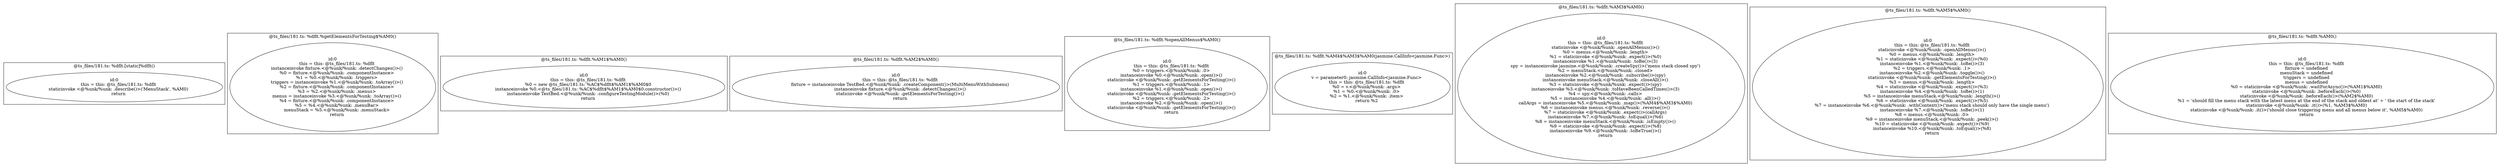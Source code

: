 digraph "181.ts" {
subgraph "cluster_@ts_files/181.ts: %dflt.[static]%dflt()" {
  label="@ts_files/181.ts: %dflt.[static]%dflt()";
  Node33740 [label="id:0
      this = this: @ts_files/181.ts: %dflt
      staticinvoke <@%unk/%unk: .describe()>('MenuStack', %AM0)
      return"];
}
subgraph "cluster_@ts_files/181.ts: %dflt.%getElementsForTesting$%AM0()" {
  label="@ts_files/181.ts: %dflt.%getElementsForTesting$%AM0()";
  Node45570 [label="id:0
      this = this: @ts_files/181.ts: %dflt
      instanceinvoke fixture.<@%unk/%unk: .detectChanges()>()
      %0 = fixture.<@%unk/%unk: .componentInstance>
      %1 = %0.<@%unk/%unk: .triggers>
      triggers = instanceinvoke %1.<@%unk/%unk: .toArray()>()
      %2 = fixture.<@%unk/%unk: .componentInstance>
      %3 = %2.<@%unk/%unk: .menus>
      menus = instanceinvoke %3.<@%unk/%unk: .toArray()>()
      %4 = fixture.<@%unk/%unk: .componentInstance>
      %5 = %4.<@%unk/%unk: .menuBar>
      menuStack = %5.<@%unk/%unk: .menuStack>
      return"];
}
subgraph "cluster_@ts_files/181.ts: %dflt.%AM1$%AM0()" {
  label="@ts_files/181.ts: %dflt.%AM1$%AM0()";
  Node25700 [label="id:0
      this = this: @ts_files/181.ts: %dflt
      %0 = new @ts_files/181.ts: %AC$%dflt$%AM1$%AM0$0
      instanceinvoke %0.<@ts_files/181.ts: %AC$%dflt$%AM1$%AM0$0.constructor()>()
      instanceinvoke TestBed.<@%unk/%unk: .configureTestingModule()>(%0)
      return"];
}
subgraph "cluster_@ts_files/181.ts: %dflt.%AM2$%AM0()" {
  label="@ts_files/181.ts: %dflt.%AM2$%AM0()";
  Node25710 [label="id:0
      this = this: @ts_files/181.ts: %dflt
      fixture = instanceinvoke TestBed.<@%unk/%unk: .createComponent()>(MultiMenuWithSubmenu)
      instanceinvoke fixture.<@%unk/%unk: .detectChanges()>()
      staticinvoke <@%unk/%unk: .getElementsForTesting()>()
      return"];
}
subgraph "cluster_@ts_files/181.ts: %dflt.%openAllMenus$%AM0()" {
  label="@ts_files/181.ts: %dflt.%openAllMenus$%AM0()";
  Node36140 [label="id:0
      this = this: @ts_files/181.ts: %dflt
      %0 = triggers.<@%unk/%unk: .0>
      instanceinvoke %0.<@%unk/%unk: .open()>()
      staticinvoke <@%unk/%unk: .getElementsForTesting()>()
      %1 = triggers.<@%unk/%unk: .1>
      instanceinvoke %1.<@%unk/%unk: .open()>()
      staticinvoke <@%unk/%unk: .getElementsForTesting()>()
      %2 = triggers.<@%unk/%unk: .2>
      instanceinvoke %2.<@%unk/%unk: .open()>()
      staticinvoke <@%unk/%unk: .getElementsForTesting()>()
      return"];
}
subgraph "cluster_@ts_files/181.ts: %dflt.%AM4$%AM3$%AM0(jasmine.CallInfo<jasmine.Func>)" {
  label="@ts_files/181.ts: %dflt.%AM4$%AM3$%AM0(jasmine.CallInfo<jasmine.Func>)";
  Node57110 [label="id:0
      v = parameter0: jasmine.CallInfo<jasmine.Func>
      this = this: @ts_files/181.ts: %dflt
      %0 = v.<@%unk/%unk: .args>
      %1 = %0.<@%unk/%unk: .0>
      %2 = %1.<@%unk/%unk: .item>
      return %2"];
}
subgraph "cluster_@ts_files/181.ts: %dflt.%AM3$%AM0()" {
  label="@ts_files/181.ts: %dflt.%AM3$%AM0()";
  Node25720 [label="id:0
      this = this: @ts_files/181.ts: %dflt
      staticinvoke <@%unk/%unk: .openAllMenus()>()
      %0 = menus.<@%unk/%unk: .length>
      %1 = staticinvoke <@%unk/%unk: .expect()>(%0)
      instanceinvoke %1.<@%unk/%unk: .toBe()>(3)
      spy = instanceinvoke jasmine.<@%unk/%unk: .createSpy()>('menu stack closed spy')
      %2 = menuStack.<@%unk/%unk: .closed>
      instanceinvoke %2.<@%unk/%unk: .subscribe()>(spy)
      instanceinvoke menuStack.<@%unk/%unk: .closeAll()>()
      %3 = staticinvoke <@%unk/%unk: .expect()>(spy)
      instanceinvoke %3.<@%unk/%unk: .toHaveBeenCalledTimes()>(3)
      %4 = spy.<@%unk/%unk: .calls>
      %5 = instanceinvoke %4.<@%unk/%unk: .all()>()
      callArgs = instanceinvoke %5.<@%unk/%unk: .map()>(%AM4$%AM3$%AM0)
      %6 = instanceinvoke menus.<@%unk/%unk: .reverse()>()
      %7 = staticinvoke <@%unk/%unk: .expect()>(callArgs)
      instanceinvoke %7.<@%unk/%unk: .toEqual()>(%6)
      %8 = instanceinvoke menuStack.<@%unk/%unk: .isEmpty()>()
      %9 = staticinvoke <@%unk/%unk: .expect()>(%8)
      instanceinvoke %9.<@%unk/%unk: .toBeTrue()>()
      return"];
}
subgraph "cluster_@ts_files/181.ts: %dflt.%AM5$%AM0()" {
  label="@ts_files/181.ts: %dflt.%AM5$%AM0()";
  Node25740 [label="id:0
      this = this: @ts_files/181.ts: %dflt
      staticinvoke <@%unk/%unk: .openAllMenus()>()
      %0 = menus.<@%unk/%unk: .length>
      %1 = staticinvoke <@%unk/%unk: .expect()>(%0)
      instanceinvoke %1.<@%unk/%unk: .toBe()>(3)
      %2 = triggers.<@%unk/%unk: .1>
      instanceinvoke %2.<@%unk/%unk: .toggle()>()
      staticinvoke <@%unk/%unk: .getElementsForTesting()>()
      %3 = menus.<@%unk/%unk: .length>
      %4 = staticinvoke <@%unk/%unk: .expect()>(%3)
      instanceinvoke %4.<@%unk/%unk: .toBe()>(1)
      %5 = instanceinvoke menuStack.<@%unk/%unk: .length()>()
      %6 = staticinvoke <@%unk/%unk: .expect()>(%5)
      %7 = instanceinvoke %6.<@%unk/%unk: .withContext()>('menu stack should only have the single menu')
      instanceinvoke %7.<@%unk/%unk: .toBe()>(1)
      %8 = menus.<@%unk/%unk: .0>
      %9 = instanceinvoke menuStack.<@%unk/%unk: .peek()>()
      %10 = staticinvoke <@%unk/%unk: .expect()>(%9)
      instanceinvoke %10.<@%unk/%unk: .toEqual()>(%8)
      return"];
}
subgraph "cluster_@ts_files/181.ts: %dflt.%AM0()" {
  label="@ts_files/181.ts: %dflt.%AM0()";
  Node23060 [label="id:0
      this = this: @ts_files/181.ts: %dflt
      fixture = undefined
      menuStack = undefined
      triggers = undefined
      menus = undefined
      %0 = staticinvoke <@%unk/%unk: .waitForAsync()>(%AM1$%AM0)
      staticinvoke <@%unk/%unk: .beforeEach()>(%0)
      staticinvoke <@%unk/%unk: .beforeEach()>(%AM2$%AM0)
      %1 = 'should fill the menu stack with the latest menu at the end of the stack and oldest at' + ' the start of the stack'
      staticinvoke <@%unk/%unk: .it()>(%1, %AM3$%AM0)
      staticinvoke <@%unk/%unk: .it()>('should close triggering menu and all menus below it', %AM5$%AM0)
      return"];
}
}
